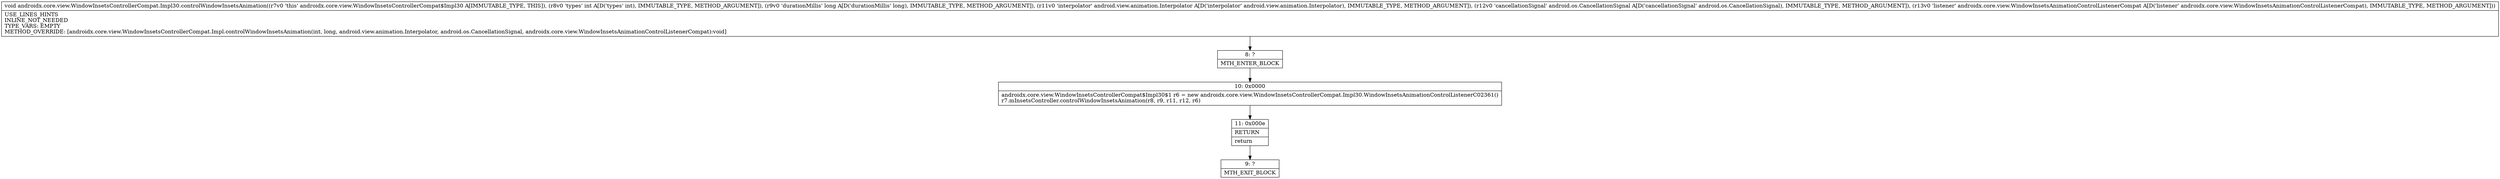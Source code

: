 digraph "CFG forandroidx.core.view.WindowInsetsControllerCompat.Impl30.controlWindowInsetsAnimation(IJLandroid\/view\/animation\/Interpolator;Landroid\/os\/CancellationSignal;Landroidx\/core\/view\/WindowInsetsAnimationControlListenerCompat;)V" {
Node_8 [shape=record,label="{8\:\ ?|MTH_ENTER_BLOCK\l}"];
Node_10 [shape=record,label="{10\:\ 0x0000|androidx.core.view.WindowInsetsControllerCompat$Impl30$1 r6 = new androidx.core.view.WindowInsetsControllerCompat.Impl30.WindowInsetsAnimationControlListenerC02361()\lr7.mInsetsController.controlWindowInsetsAnimation(r8, r9, r11, r12, r6)\l}"];
Node_11 [shape=record,label="{11\:\ 0x000e|RETURN\l|return\l}"];
Node_9 [shape=record,label="{9\:\ ?|MTH_EXIT_BLOCK\l}"];
MethodNode[shape=record,label="{void androidx.core.view.WindowInsetsControllerCompat.Impl30.controlWindowInsetsAnimation((r7v0 'this' androidx.core.view.WindowInsetsControllerCompat$Impl30 A[IMMUTABLE_TYPE, THIS]), (r8v0 'types' int A[D('types' int), IMMUTABLE_TYPE, METHOD_ARGUMENT]), (r9v0 'durationMillis' long A[D('durationMillis' long), IMMUTABLE_TYPE, METHOD_ARGUMENT]), (r11v0 'interpolator' android.view.animation.Interpolator A[D('interpolator' android.view.animation.Interpolator), IMMUTABLE_TYPE, METHOD_ARGUMENT]), (r12v0 'cancellationSignal' android.os.CancellationSignal A[D('cancellationSignal' android.os.CancellationSignal), IMMUTABLE_TYPE, METHOD_ARGUMENT]), (r13v0 'listener' androidx.core.view.WindowInsetsAnimationControlListenerCompat A[D('listener' androidx.core.view.WindowInsetsAnimationControlListenerCompat), IMMUTABLE_TYPE, METHOD_ARGUMENT]))  | USE_LINES_HINTS\lINLINE_NOT_NEEDED\lTYPE_VARS: EMPTY\lMETHOD_OVERRIDE: [androidx.core.view.WindowInsetsControllerCompat.Impl.controlWindowInsetsAnimation(int, long, android.view.animation.Interpolator, android.os.CancellationSignal, androidx.core.view.WindowInsetsAnimationControlListenerCompat):void]\l}"];
MethodNode -> Node_8;Node_8 -> Node_10;
Node_10 -> Node_11;
Node_11 -> Node_9;
}

